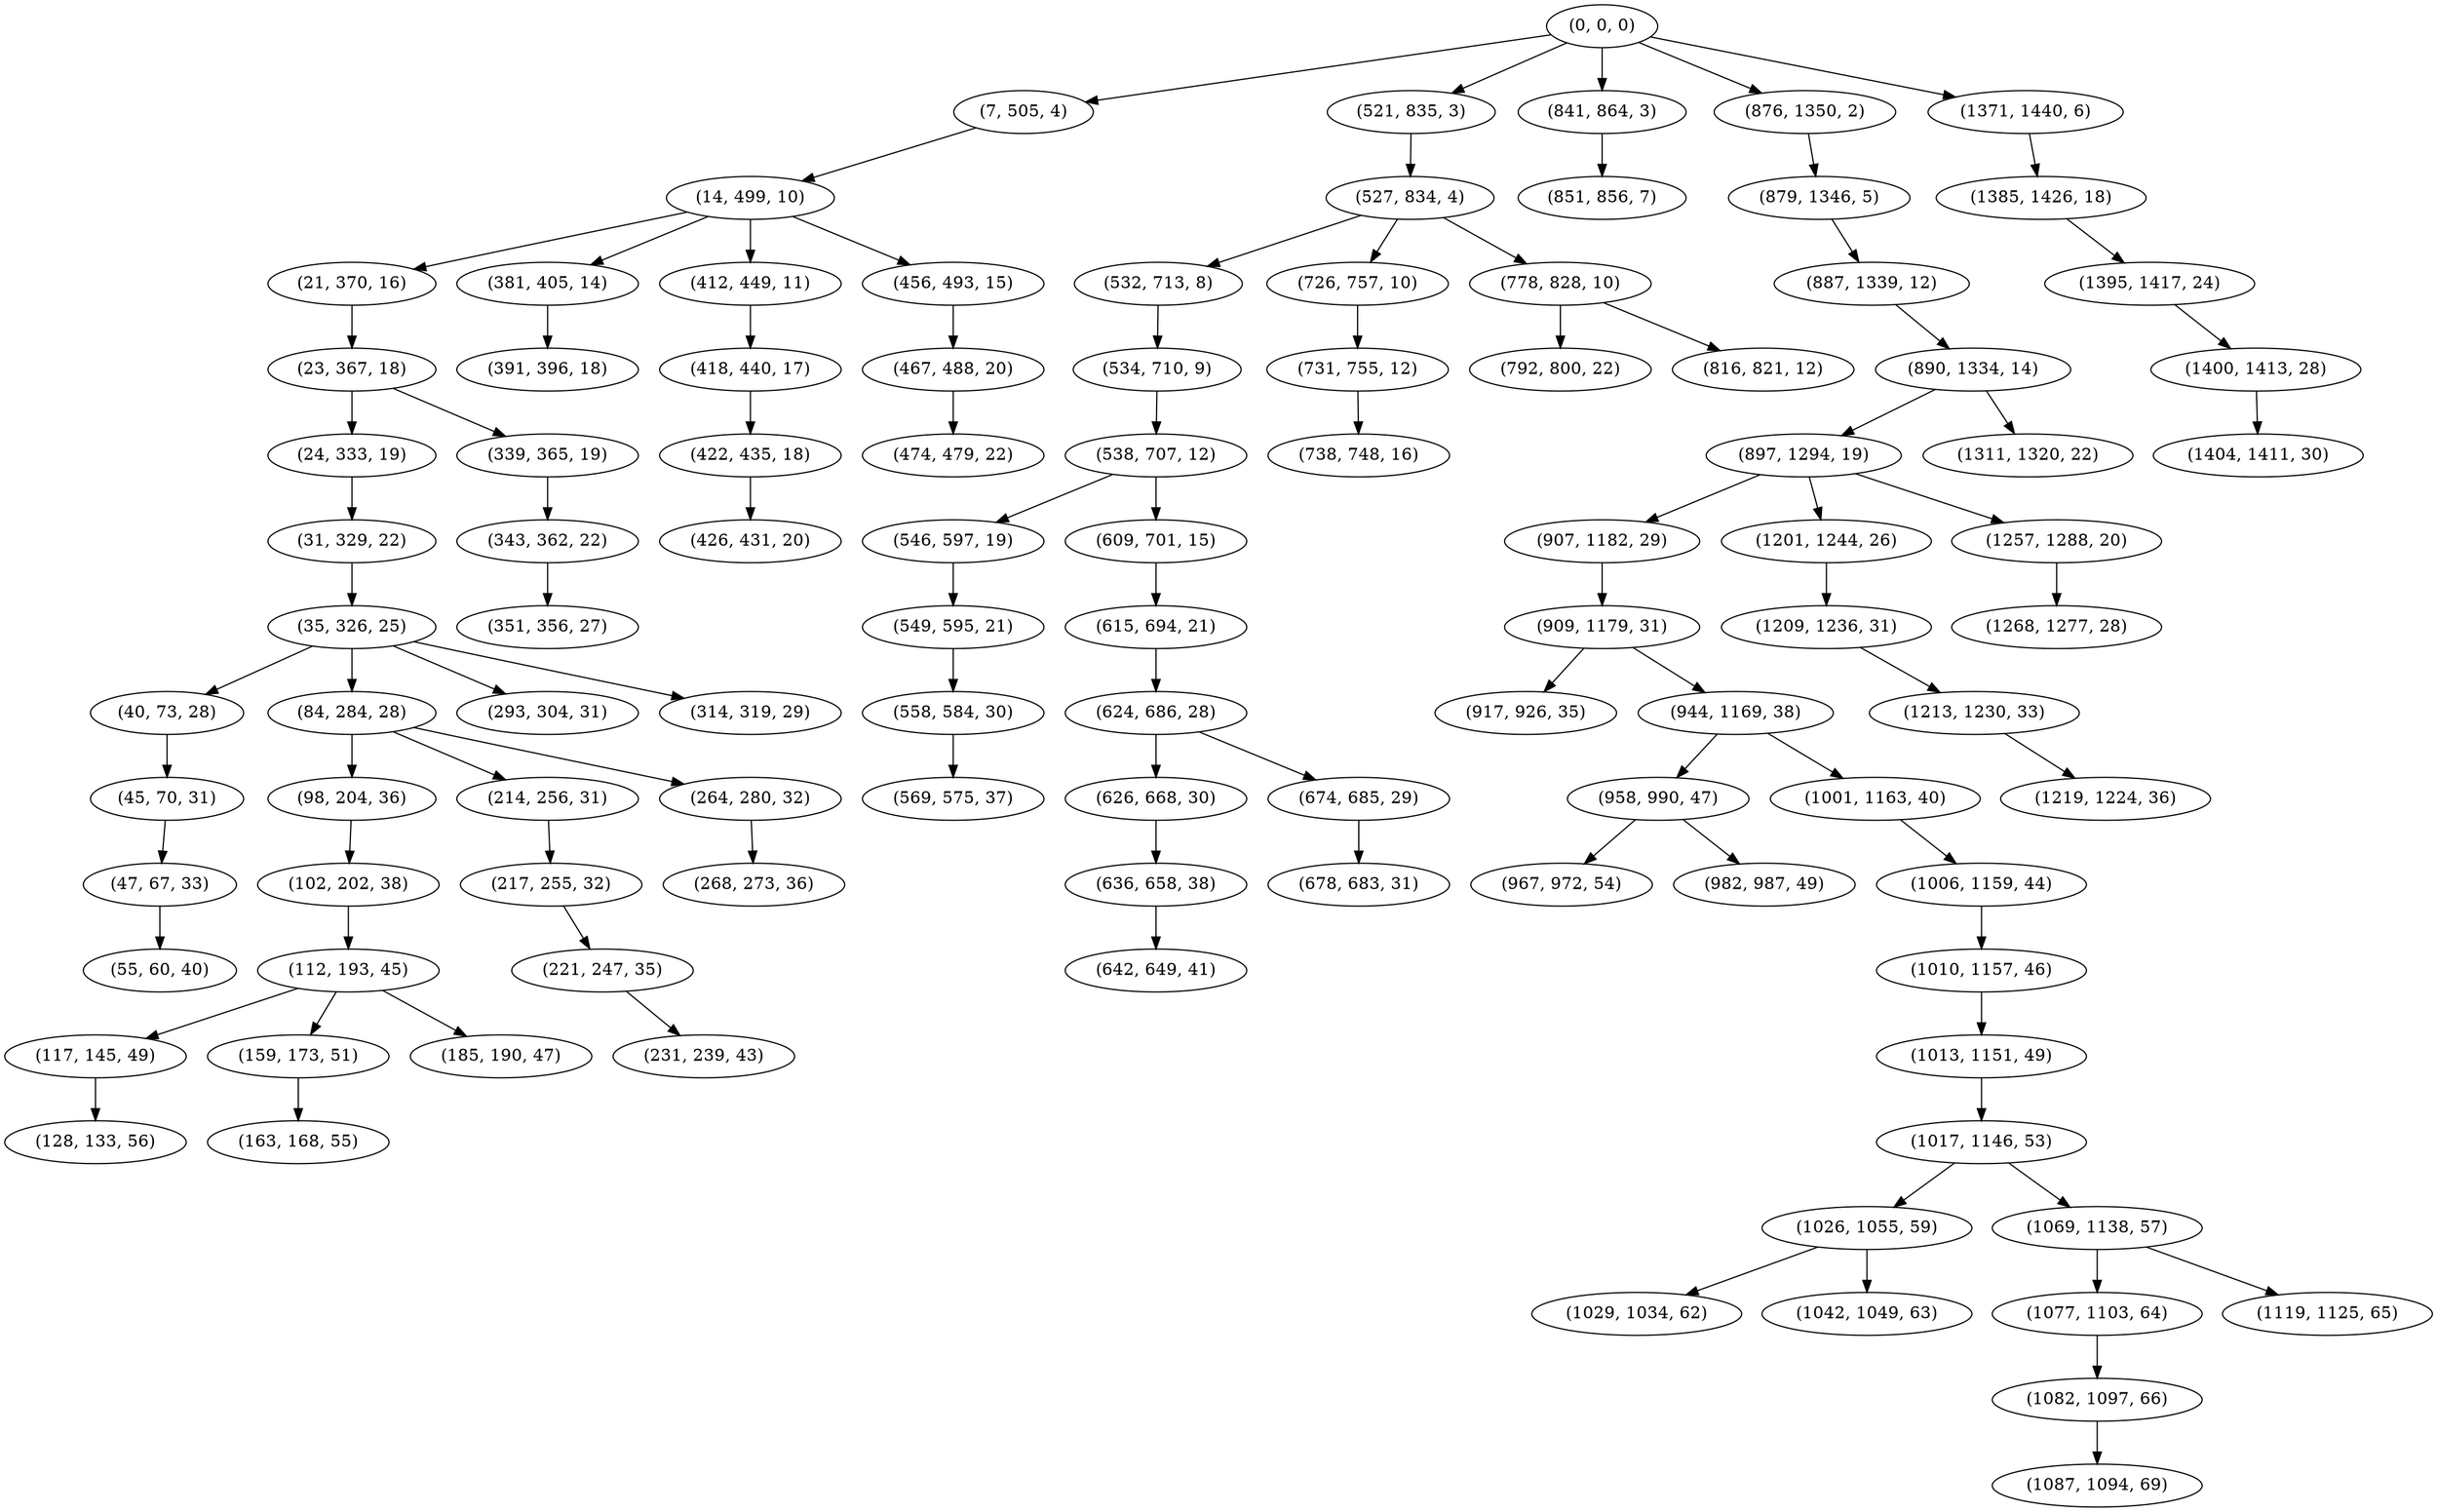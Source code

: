 digraph tree {
    "(0, 0, 0)";
    "(7, 505, 4)";
    "(14, 499, 10)";
    "(21, 370, 16)";
    "(23, 367, 18)";
    "(24, 333, 19)";
    "(31, 329, 22)";
    "(35, 326, 25)";
    "(40, 73, 28)";
    "(45, 70, 31)";
    "(47, 67, 33)";
    "(55, 60, 40)";
    "(84, 284, 28)";
    "(98, 204, 36)";
    "(102, 202, 38)";
    "(112, 193, 45)";
    "(117, 145, 49)";
    "(128, 133, 56)";
    "(159, 173, 51)";
    "(163, 168, 55)";
    "(185, 190, 47)";
    "(214, 256, 31)";
    "(217, 255, 32)";
    "(221, 247, 35)";
    "(231, 239, 43)";
    "(264, 280, 32)";
    "(268, 273, 36)";
    "(293, 304, 31)";
    "(314, 319, 29)";
    "(339, 365, 19)";
    "(343, 362, 22)";
    "(351, 356, 27)";
    "(381, 405, 14)";
    "(391, 396, 18)";
    "(412, 449, 11)";
    "(418, 440, 17)";
    "(422, 435, 18)";
    "(426, 431, 20)";
    "(456, 493, 15)";
    "(467, 488, 20)";
    "(474, 479, 22)";
    "(521, 835, 3)";
    "(527, 834, 4)";
    "(532, 713, 8)";
    "(534, 710, 9)";
    "(538, 707, 12)";
    "(546, 597, 19)";
    "(549, 595, 21)";
    "(558, 584, 30)";
    "(569, 575, 37)";
    "(609, 701, 15)";
    "(615, 694, 21)";
    "(624, 686, 28)";
    "(626, 668, 30)";
    "(636, 658, 38)";
    "(642, 649, 41)";
    "(674, 685, 29)";
    "(678, 683, 31)";
    "(726, 757, 10)";
    "(731, 755, 12)";
    "(738, 748, 16)";
    "(778, 828, 10)";
    "(792, 800, 22)";
    "(816, 821, 12)";
    "(841, 864, 3)";
    "(851, 856, 7)";
    "(876, 1350, 2)";
    "(879, 1346, 5)";
    "(887, 1339, 12)";
    "(890, 1334, 14)";
    "(897, 1294, 19)";
    "(907, 1182, 29)";
    "(909, 1179, 31)";
    "(917, 926, 35)";
    "(944, 1169, 38)";
    "(958, 990, 47)";
    "(967, 972, 54)";
    "(982, 987, 49)";
    "(1001, 1163, 40)";
    "(1006, 1159, 44)";
    "(1010, 1157, 46)";
    "(1013, 1151, 49)";
    "(1017, 1146, 53)";
    "(1026, 1055, 59)";
    "(1029, 1034, 62)";
    "(1042, 1049, 63)";
    "(1069, 1138, 57)";
    "(1077, 1103, 64)";
    "(1082, 1097, 66)";
    "(1087, 1094, 69)";
    "(1119, 1125, 65)";
    "(1201, 1244, 26)";
    "(1209, 1236, 31)";
    "(1213, 1230, 33)";
    "(1219, 1224, 36)";
    "(1257, 1288, 20)";
    "(1268, 1277, 28)";
    "(1311, 1320, 22)";
    "(1371, 1440, 6)";
    "(1385, 1426, 18)";
    "(1395, 1417, 24)";
    "(1400, 1413, 28)";
    "(1404, 1411, 30)";
    "(0, 0, 0)" -> "(7, 505, 4)";
    "(0, 0, 0)" -> "(521, 835, 3)";
    "(0, 0, 0)" -> "(841, 864, 3)";
    "(0, 0, 0)" -> "(876, 1350, 2)";
    "(0, 0, 0)" -> "(1371, 1440, 6)";
    "(7, 505, 4)" -> "(14, 499, 10)";
    "(14, 499, 10)" -> "(21, 370, 16)";
    "(14, 499, 10)" -> "(381, 405, 14)";
    "(14, 499, 10)" -> "(412, 449, 11)";
    "(14, 499, 10)" -> "(456, 493, 15)";
    "(21, 370, 16)" -> "(23, 367, 18)";
    "(23, 367, 18)" -> "(24, 333, 19)";
    "(23, 367, 18)" -> "(339, 365, 19)";
    "(24, 333, 19)" -> "(31, 329, 22)";
    "(31, 329, 22)" -> "(35, 326, 25)";
    "(35, 326, 25)" -> "(40, 73, 28)";
    "(35, 326, 25)" -> "(84, 284, 28)";
    "(35, 326, 25)" -> "(293, 304, 31)";
    "(35, 326, 25)" -> "(314, 319, 29)";
    "(40, 73, 28)" -> "(45, 70, 31)";
    "(45, 70, 31)" -> "(47, 67, 33)";
    "(47, 67, 33)" -> "(55, 60, 40)";
    "(84, 284, 28)" -> "(98, 204, 36)";
    "(84, 284, 28)" -> "(214, 256, 31)";
    "(84, 284, 28)" -> "(264, 280, 32)";
    "(98, 204, 36)" -> "(102, 202, 38)";
    "(102, 202, 38)" -> "(112, 193, 45)";
    "(112, 193, 45)" -> "(117, 145, 49)";
    "(112, 193, 45)" -> "(159, 173, 51)";
    "(112, 193, 45)" -> "(185, 190, 47)";
    "(117, 145, 49)" -> "(128, 133, 56)";
    "(159, 173, 51)" -> "(163, 168, 55)";
    "(214, 256, 31)" -> "(217, 255, 32)";
    "(217, 255, 32)" -> "(221, 247, 35)";
    "(221, 247, 35)" -> "(231, 239, 43)";
    "(264, 280, 32)" -> "(268, 273, 36)";
    "(339, 365, 19)" -> "(343, 362, 22)";
    "(343, 362, 22)" -> "(351, 356, 27)";
    "(381, 405, 14)" -> "(391, 396, 18)";
    "(412, 449, 11)" -> "(418, 440, 17)";
    "(418, 440, 17)" -> "(422, 435, 18)";
    "(422, 435, 18)" -> "(426, 431, 20)";
    "(456, 493, 15)" -> "(467, 488, 20)";
    "(467, 488, 20)" -> "(474, 479, 22)";
    "(521, 835, 3)" -> "(527, 834, 4)";
    "(527, 834, 4)" -> "(532, 713, 8)";
    "(527, 834, 4)" -> "(726, 757, 10)";
    "(527, 834, 4)" -> "(778, 828, 10)";
    "(532, 713, 8)" -> "(534, 710, 9)";
    "(534, 710, 9)" -> "(538, 707, 12)";
    "(538, 707, 12)" -> "(546, 597, 19)";
    "(538, 707, 12)" -> "(609, 701, 15)";
    "(546, 597, 19)" -> "(549, 595, 21)";
    "(549, 595, 21)" -> "(558, 584, 30)";
    "(558, 584, 30)" -> "(569, 575, 37)";
    "(609, 701, 15)" -> "(615, 694, 21)";
    "(615, 694, 21)" -> "(624, 686, 28)";
    "(624, 686, 28)" -> "(626, 668, 30)";
    "(624, 686, 28)" -> "(674, 685, 29)";
    "(626, 668, 30)" -> "(636, 658, 38)";
    "(636, 658, 38)" -> "(642, 649, 41)";
    "(674, 685, 29)" -> "(678, 683, 31)";
    "(726, 757, 10)" -> "(731, 755, 12)";
    "(731, 755, 12)" -> "(738, 748, 16)";
    "(778, 828, 10)" -> "(792, 800, 22)";
    "(778, 828, 10)" -> "(816, 821, 12)";
    "(841, 864, 3)" -> "(851, 856, 7)";
    "(876, 1350, 2)" -> "(879, 1346, 5)";
    "(879, 1346, 5)" -> "(887, 1339, 12)";
    "(887, 1339, 12)" -> "(890, 1334, 14)";
    "(890, 1334, 14)" -> "(897, 1294, 19)";
    "(890, 1334, 14)" -> "(1311, 1320, 22)";
    "(897, 1294, 19)" -> "(907, 1182, 29)";
    "(897, 1294, 19)" -> "(1201, 1244, 26)";
    "(897, 1294, 19)" -> "(1257, 1288, 20)";
    "(907, 1182, 29)" -> "(909, 1179, 31)";
    "(909, 1179, 31)" -> "(917, 926, 35)";
    "(909, 1179, 31)" -> "(944, 1169, 38)";
    "(944, 1169, 38)" -> "(958, 990, 47)";
    "(944, 1169, 38)" -> "(1001, 1163, 40)";
    "(958, 990, 47)" -> "(967, 972, 54)";
    "(958, 990, 47)" -> "(982, 987, 49)";
    "(1001, 1163, 40)" -> "(1006, 1159, 44)";
    "(1006, 1159, 44)" -> "(1010, 1157, 46)";
    "(1010, 1157, 46)" -> "(1013, 1151, 49)";
    "(1013, 1151, 49)" -> "(1017, 1146, 53)";
    "(1017, 1146, 53)" -> "(1026, 1055, 59)";
    "(1017, 1146, 53)" -> "(1069, 1138, 57)";
    "(1026, 1055, 59)" -> "(1029, 1034, 62)";
    "(1026, 1055, 59)" -> "(1042, 1049, 63)";
    "(1069, 1138, 57)" -> "(1077, 1103, 64)";
    "(1069, 1138, 57)" -> "(1119, 1125, 65)";
    "(1077, 1103, 64)" -> "(1082, 1097, 66)";
    "(1082, 1097, 66)" -> "(1087, 1094, 69)";
    "(1201, 1244, 26)" -> "(1209, 1236, 31)";
    "(1209, 1236, 31)" -> "(1213, 1230, 33)";
    "(1213, 1230, 33)" -> "(1219, 1224, 36)";
    "(1257, 1288, 20)" -> "(1268, 1277, 28)";
    "(1371, 1440, 6)" -> "(1385, 1426, 18)";
    "(1385, 1426, 18)" -> "(1395, 1417, 24)";
    "(1395, 1417, 24)" -> "(1400, 1413, 28)";
    "(1400, 1413, 28)" -> "(1404, 1411, 30)";
}
